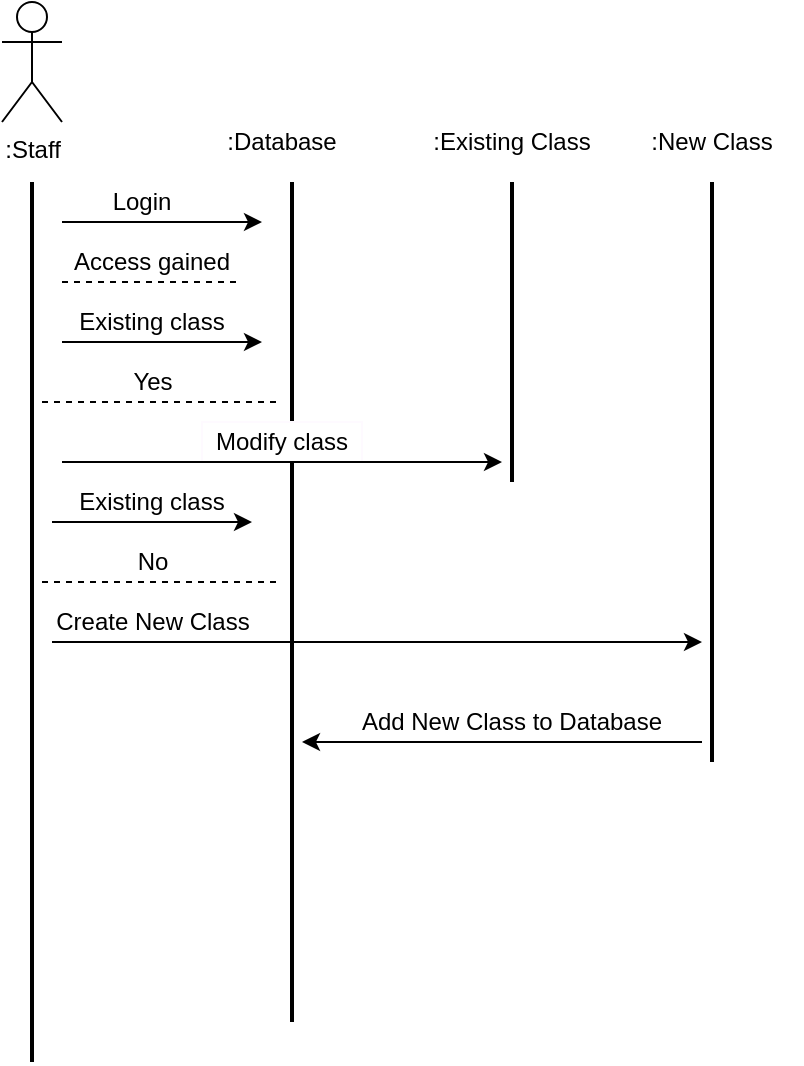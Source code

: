 <mxfile version="14.2.9" type="github">
  <diagram id="0RPFWa3ci9fbHjT7_TzY" name="Page-1">
    <mxGraphModel dx="594" dy="651" grid="1" gridSize="10" guides="1" tooltips="1" connect="1" arrows="1" fold="1" page="1" pageScale="1" pageWidth="850" pageHeight="1100" math="0" shadow="0">
      <root>
        <mxCell id="0" />
        <mxCell id="1" parent="0" />
        <mxCell id="XglGPAST_8ZIAYXLLb9w-19" value="" style="line;strokeWidth=2;direction=south;html=1;" vertex="1" parent="1">
          <mxGeometry x="170" y="110" width="10" height="420" as="geometry" />
        </mxCell>
        <mxCell id="XglGPAST_8ZIAYXLLb9w-1" value=":Staff" style="shape=umlActor;verticalLabelPosition=bottom;verticalAlign=top;html=1;outlineConnect=0;" vertex="1" parent="1">
          <mxGeometry x="30" y="20" width="30" height="60" as="geometry" />
        </mxCell>
        <mxCell id="XglGPAST_8ZIAYXLLb9w-2" value="" style="line;strokeWidth=2;direction=south;html=1;" vertex="1" parent="1">
          <mxGeometry x="40" y="110" width="10" height="440" as="geometry" />
        </mxCell>
        <mxCell id="XglGPAST_8ZIAYXLLb9w-4" value="" style="endArrow=classic;html=1;" edge="1" parent="1">
          <mxGeometry relative="1" as="geometry">
            <mxPoint x="60" y="130" as="sourcePoint" />
            <mxPoint x="160" y="130" as="targetPoint" />
          </mxGeometry>
        </mxCell>
        <mxCell id="XglGPAST_8ZIAYXLLb9w-6" value="" style="endArrow=none;dashed=1;html=1;" edge="1" parent="1">
          <mxGeometry width="50" height="50" relative="1" as="geometry">
            <mxPoint x="60" y="160" as="sourcePoint" />
            <mxPoint x="150" y="160" as="targetPoint" />
          </mxGeometry>
        </mxCell>
        <mxCell id="XglGPAST_8ZIAYXLLb9w-7" value="" style="endArrow=classic;html=1;" edge="1" parent="1">
          <mxGeometry relative="1" as="geometry">
            <mxPoint x="60" y="190" as="sourcePoint" />
            <mxPoint x="160" y="190" as="targetPoint" />
          </mxGeometry>
        </mxCell>
        <mxCell id="XglGPAST_8ZIAYXLLb9w-9" value="" style="endArrow=none;dashed=1;html=1;" edge="1" parent="1">
          <mxGeometry width="50" height="50" relative="1" as="geometry">
            <mxPoint x="50" y="220" as="sourcePoint" />
            <mxPoint x="170" y="220" as="targetPoint" />
          </mxGeometry>
        </mxCell>
        <mxCell id="XglGPAST_8ZIAYXLLb9w-10" value="Login" style="text;html=1;strokeColor=none;fillColor=none;align=center;verticalAlign=middle;whiteSpace=wrap;rounded=0;" vertex="1" parent="1">
          <mxGeometry x="80" y="110" width="40" height="20" as="geometry" />
        </mxCell>
        <mxCell id="XglGPAST_8ZIAYXLLb9w-13" value="Access gained" style="text;html=1;strokeColor=none;fillColor=none;align=center;verticalAlign=middle;whiteSpace=wrap;rounded=0;" vertex="1" parent="1">
          <mxGeometry x="60" y="140" width="90" height="20" as="geometry" />
        </mxCell>
        <mxCell id="XglGPAST_8ZIAYXLLb9w-14" value="Existing class" style="text;html=1;strokeColor=none;fillColor=none;align=center;verticalAlign=middle;whiteSpace=wrap;rounded=0;" vertex="1" parent="1">
          <mxGeometry x="65" y="170" width="80" height="20" as="geometry" />
        </mxCell>
        <mxCell id="XglGPAST_8ZIAYXLLb9w-15" value="Yes" style="text;html=1;strokeColor=none;fillColor=none;align=center;verticalAlign=middle;whiteSpace=wrap;rounded=0;" vertex="1" parent="1">
          <mxGeometry x="77.5" y="200" width="55" height="20" as="geometry" />
        </mxCell>
        <mxCell id="XglGPAST_8ZIAYXLLb9w-16" value="Modify class" style="text;html=1;strokeColor=#FEFAFF;fillColor=#FFFFFF;align=center;verticalAlign=middle;whiteSpace=wrap;rounded=0;background-color: white;" vertex="1" parent="1">
          <mxGeometry x="130" y="230" width="80" height="20" as="geometry" />
        </mxCell>
        <mxCell id="XglGPAST_8ZIAYXLLb9w-17" value="" style="endArrow=classic;html=1;" edge="1" parent="1">
          <mxGeometry relative="1" as="geometry">
            <mxPoint x="55" y="280" as="sourcePoint" />
            <mxPoint x="155" y="280" as="targetPoint" />
          </mxGeometry>
        </mxCell>
        <mxCell id="XglGPAST_8ZIAYXLLb9w-18" value="Existing class" style="text;html=1;strokeColor=none;fillColor=none;align=center;verticalAlign=middle;whiteSpace=wrap;rounded=0;" vertex="1" parent="1">
          <mxGeometry x="65" y="260" width="80" height="20" as="geometry" />
        </mxCell>
        <mxCell id="XglGPAST_8ZIAYXLLb9w-23" value="" style="endArrow=none;dashed=1;html=1;" edge="1" parent="1">
          <mxGeometry width="50" height="50" relative="1" as="geometry">
            <mxPoint x="50" y="310" as="sourcePoint" />
            <mxPoint x="170" y="310" as="targetPoint" />
          </mxGeometry>
        </mxCell>
        <mxCell id="XglGPAST_8ZIAYXLLb9w-24" value="No" style="text;html=1;strokeColor=none;fillColor=none;align=center;verticalAlign=middle;whiteSpace=wrap;rounded=0;" vertex="1" parent="1">
          <mxGeometry x="77.5" y="290" width="55" height="20" as="geometry" />
        </mxCell>
        <mxCell id="XglGPAST_8ZIAYXLLb9w-25" value="" style="endArrow=classic;html=1;" edge="1" parent="1">
          <mxGeometry relative="1" as="geometry">
            <mxPoint x="55" y="340" as="sourcePoint" />
            <mxPoint x="380" y="340" as="targetPoint" />
          </mxGeometry>
        </mxCell>
        <mxCell id="XglGPAST_8ZIAYXLLb9w-26" value="Create New Class" style="text;html=1;strokeColor=none;fillColor=none;align=center;verticalAlign=middle;whiteSpace=wrap;rounded=0;" vertex="1" parent="1">
          <mxGeometry x="52.5" y="320" width="105" height="20" as="geometry" />
        </mxCell>
        <mxCell id="XglGPAST_8ZIAYXLLb9w-27" value=":Database" style="text;html=1;strokeColor=none;fillColor=none;align=center;verticalAlign=middle;whiteSpace=wrap;rounded=0;" vertex="1" parent="1">
          <mxGeometry x="150" y="80" width="40" height="20" as="geometry" />
        </mxCell>
        <mxCell id="XglGPAST_8ZIAYXLLb9w-28" value="" style="line;strokeWidth=2;direction=south;html=1;" vertex="1" parent="1">
          <mxGeometry x="280" y="110" width="10" height="150" as="geometry" />
        </mxCell>
        <mxCell id="XglGPAST_8ZIAYXLLb9w-8" value="" style="endArrow=classic;html=1;" edge="1" parent="1">
          <mxGeometry relative="1" as="geometry">
            <mxPoint x="60" y="250" as="sourcePoint" />
            <mxPoint x="280" y="250" as="targetPoint" />
          </mxGeometry>
        </mxCell>
        <mxCell id="XglGPAST_8ZIAYXLLb9w-29" value=":Existing Class" style="text;html=1;strokeColor=none;fillColor=none;align=center;verticalAlign=middle;whiteSpace=wrap;rounded=0;" vertex="1" parent="1">
          <mxGeometry x="240" y="80" width="90" height="20" as="geometry" />
        </mxCell>
        <mxCell id="XglGPAST_8ZIAYXLLb9w-30" value="" style="line;strokeWidth=2;direction=south;html=1;" vertex="1" parent="1">
          <mxGeometry x="380" y="110" width="10" height="290" as="geometry" />
        </mxCell>
        <mxCell id="XglGPAST_8ZIAYXLLb9w-31" value=":New Class" style="text;html=1;strokeColor=none;fillColor=none;align=center;verticalAlign=middle;whiteSpace=wrap;rounded=0;" vertex="1" parent="1">
          <mxGeometry x="340" y="80" width="90" height="20" as="geometry" />
        </mxCell>
        <mxCell id="XglGPAST_8ZIAYXLLb9w-32" value="Add New Class to Database" style="text;html=1;strokeColor=none;fillColor=none;align=center;verticalAlign=middle;whiteSpace=wrap;rounded=0;" vertex="1" parent="1">
          <mxGeometry x="205" y="370" width="160" height="20" as="geometry" />
        </mxCell>
        <mxCell id="XglGPAST_8ZIAYXLLb9w-33" value="" style="endArrow=classic;html=1;" edge="1" parent="1">
          <mxGeometry width="50" height="50" relative="1" as="geometry">
            <mxPoint x="380" y="390" as="sourcePoint" />
            <mxPoint x="180" y="390" as="targetPoint" />
          </mxGeometry>
        </mxCell>
      </root>
    </mxGraphModel>
  </diagram>
</mxfile>
